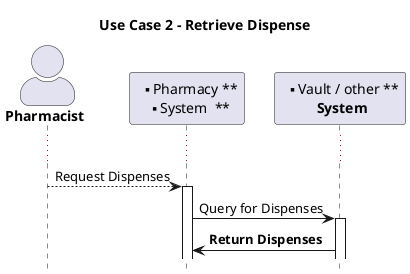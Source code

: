 @startuml
title Use Case 2 - Retrieve Dispense
skinparam actorStyle awesome

hide footbox

'!include ./style.iuml

'actor "**Patient**" as P
actor "**Pharmacist**" as PHARM
Participant "** Pharmacy **\n**  System  **" as PIS
Participant "** Vault / other **\n **  System  **" as V


...
PHARM --> PIS : Request Dispenses
activate PIS
PIS -> V : Query for Dispenses
activate V
PIS <- V : **Return Dispenses**

@enduml
